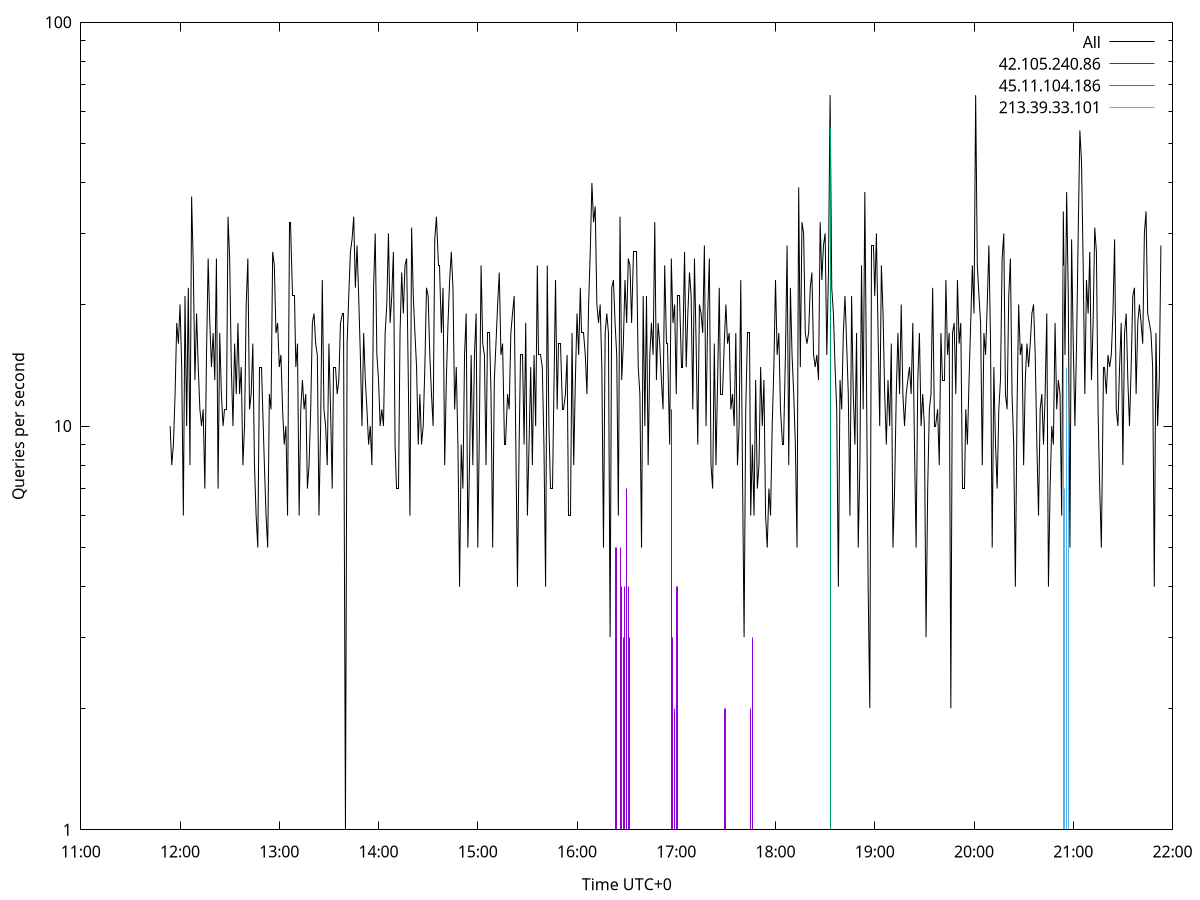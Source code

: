 set terminal pngcairo size 1024,768
set output 'Sun Jan  7 17:11:54 2024.png'
set ylabel 'Queries per second'
set xlabel 'Time UTC+0'
set xdata time
set timefmt "%s"
set log y
plot \
'-' using 1:2 linecolor 0 linetype 2 with lines title 'All', \
'-' using 1:2 linecolor 1 linetype 3 with impulses title "42.105.240.86", \
'-' using 1:2 linecolor 2 linetype 3 with impulses title "45.11.104.186", \
'-' using 1:2 linecolor 3 linetype 3 with impulses title "213.39.33.101"
1704622314 10
1704622315 8
1704622316 9
1704622317 12
1704622318 18
1704622319 16
1704622320 20
1704622321 14
1704622322 6
1704622323 21
1704622324 10
1704622325 22
1704622326 8
1704622327 37
1704622328 25
1704622329 13
1704622330 19
1704622331 14
1704622332 11
1704622333 10
1704622334 11
1704622335 7
1704622336 15
1704622337 26
1704622338 18
1704622339 14
1704622340 17
1704622341 13
1704622342 26
1704622343 7
1704622344 17
1704622345 12
1704622346 10
1704622347 11
1704622348 11
1704622349 33
1704622350 26
1704622351 14
1704622352 10
1704622353 16
1704622354 12
1704622355 18
1704622356 12
1704622357 14
1704622358 8
1704622359 10
1704622360 20
1704622361 26
1704622362 11
1704622363 12
1704622364 16
1704622365 8
1704622366 6
1704622367 5
1704622368 14
1704622369 14
1704622371 8
1704622372 6
1704622373 5
1704622374 12
1704622375 11
1704622376 27
1704622377 25
1704622378 17
1704622379 18
1704622380 14
1704622381 15
1704622382 11
1704622383 9
1704622384 10
1704622385 6
1704622386 32
1704622387 32
1704622388 21
1704622389 21
1704622390 14
1704622391 16
1704622392 6
1704622393 11
1704622394 13
1704622395 11
1704622396 12
1704622397 7
1704622398 8
1704622399 11
1704622400 18
1704622401 19
1704622402 16
1704622403 15
1704622404 6
1704622405 10
1704622406 23
1704622407 11
1704622408 10
1704622409 8
1704622410 16
1704622411 11
1704622412 7
1704622413 14
1704622414 14
1704622415 12
1704622416 13
1704622417 18
1704622418 19
1704622419 19
1704622420 1
1704622421 16
1704622422 21
1704622423 27
1704622424 29
1704622425 33
1704622426 22
1704622427 28
1704622428 21
1704622429 15
1704622430 10
1704622431 17
1704622432 13
1704622433 11
1704622434 9
1704622435 10
1704622436 8
1704622437 22
1704622438 30
1704622439 15
1704622440 13
1704622441 10
1704622442 11
1704622443 10
1704622444 17
1704622445 20
1704622446 30
1704622447 18
1704622448 21
1704622449 27
1704622450 9
1704622451 7
1704622452 7
1704622453 17
1704622454 24
1704622455 19
1704622456 25
1704622457 26
1704622458 13
1704622459 6
1704622460 31
1704622461 21
1704622462 17
1704622463 14
1704622464 9
1704622465 12
1704622466 9
1704622467 10
1704622468 14
1704622469 22
1704622470 21
1704622471 15
1704622472 12
1704622473 10
1704622474 29
1704622475 33
1704622476 25
1704622477 25
1704622478 17
1704622479 22
1704622480 8
1704622481 13
1704622482 18
1704622483 23
1704622484 27
1704622485 22
1704622486 11
1704622487 14
1704622488 9
1704622489 4
1704622490 9
1704622491 7
1704622492 15
1704622493 19
1704622494 5
1704622495 8
1704622496 15
1704622497 8
1704622498 15
1704622499 19
1704622500 5
1704622501 10
1704622502 25
1704622503 16
1704622504 15
1704622505 8
1704622506 17
1704622507 17
1704622508 12
1704622509 5
1704622510 13
1704622511 16
1704622512 20
1704622513 24
1704622514 15
1704622515 16
1704622516 9
1704622517 9
1704622518 12
1704622519 11
1704622520 17
1704622521 19
1704622522 21
1704622523 9
1704622524 4
1704622525 9
1704622526 15
1704622527 15
1704622528 9
1704622529 18
1704622530 6
1704622531 9
1704622532 14
1704622533 8
1704622534 15
1704622535 10
1704622536 25
1704622537 15
1704622538 15
1704622539 14
1704622540 9
1704622541 4
1704622542 25
1704622543 10
1704622544 7
1704622545 7
1704622546 12
1704622547 23
1704622548 11
1704622549 16
1704622550 16
1704622551 11
1704622552 11
1704622553 12
1704622554 15
1704622555 6
1704622556 6
1704622557 17
1704622558 8
1704622559 13
1704622560 19
1704622561 15
1704622562 22
1704622563 17
1704622564 17
1704622565 15
1704622566 12
1704622567 20
1704622568 27
1704622569 40
1704622570 32
1704622571 35
1704622572 20
1704622573 18
1704622574 20
1704622575 14
1704622576 5
1704622577 17
1704622578 19
1704622579 17
1704622580 3
1704622581 22
1704622582 23
1704622583 18
1704622584 15
1704622585 6
1704622586 33
1704622587 13
1704622588 16
1704622589 23
1704622590 18
1704622591 26
1704622592 25
1704622593 18
1704622594 27
1704622595 27
1704622596 27
1704622597 14
1704622598 12
1704622599 5
1704622600 21
1704622601 10
1704622602 21
1704622603 8
1704622604 15
1704622605 18
1704622606 15
1704622607 32
1704622608 13
1704622609 18
1704622610 16
1704622611 13
1704622612 11
1704622613 25
1704622614 16
1704622615 16
1704622616 9
1704622617 26
1704622618 18
1704622619 20
1704622620 12
1704622621 21
1704622622 21
1704622623 14
1704622624 14
1704622625 27
1704622626 14
1704622627 19
1704622628 24
1704622629 21
1704622630 11
1704622631 26
1704622632 16
1704622633 9
1704622634 20
1704622635 19
1704622636 17
1704622637 28
1704622638 10
1704622639 19
1704622640 26
1704622641 8
1704622642 7
1704622643 16
1704622644 8
1704622645 13
1704622646 22
1704622647 12
1704622648 12
1704622649 16
1704622650 20
1704622651 16
1704622652 17
1704622653 11
1704622654 12
1704622655 10
1704622656 17
1704622657 8
1704622658 10
1704622659 23
1704622660 8
1704622661 3
1704622662 11
1704622663 17
1704622664 17
1704622665 6
1704622666 9
1704622667 6
1704622668 13
1704622669 7
1704622670 8
1704622671 14
1704622672 10
1704622673 13
1704622674 6
1704622675 5
1704622676 7
1704622677 6
1704622678 10
1704622679 14
1704622680 23
1704622681 15
1704622682 17
1704622683 11
1704622684 9
1704622685 9
1704622686 15
1704622687 28
1704622688 8
1704622689 22
1704622690 15
1704622691 12
1704622692 9
1704622693 5
1704622694 39
1704622695 14
1704622696 32
1704622697 30
1704622698 17
1704622699 16
1704622700 17
1704622701 22
1704622702 24
1704622703 15
1704622704 14
1704622705 15
1704622706 13
1704622707 32
1704622708 23
1704622709 28
1704622710 30
1704622711 15
1704622712 24
1704622713 66
1704622714 22
1704622715 19
1704622716 14
1704622717 11
1704622718 4
1704622719 13
1704622720 11
1704622721 17
1704622722 21
1704622723 16
1704622724 12
1704622725 6
1704622726 21
1704622727 12
1704622728 9
1704622729 17
1704622730 5
1704622731 8
1704622732 25
1704622733 11
1704622734 38
1704622735 13
1704622736 4
1704622737 2
1704622738 28
1704622739 28
1704622740 21
1704622741 30
1704622742 17
1704622743 10
1704622744 25
1704622745 19
1704622746 12
1704622747 9
1704622748 13
1704622749 10
1704622750 16
1704622751 5
1704622752 7
1704622753 12
1704622754 17
1704622755 12
1704622756 20
1704622757 12
1704622758 10
1704622759 12
1704622760 13
1704622761 14
1704622762 12
1704622763 18
1704622764 9
1704622765 5
1704622766 13
1704622767 17
1704622768 10
1704622769 12
1704622770 10
1704622771 3
1704622772 7
1704622773 11
1704622774 12
1704622775 22
1704622776 10
1704622777 10
1704622778 11
1704622779 8
1704622780 17
1704622781 13
1704622782 13
1704622783 23
1704622784 15
1704622785 17
1704622786 2
1704622787 17
1704622788 18
1704622789 12
1704622790 23
1704622791 16
1704622792 18
1704622793 7
1704622794 7
1704622795 11
1704622796 9
1704622797 13
1704622798 18
1704622799 25
1704622800 19
1704622801 66
1704622802 25
1704622803 21
1704622804 18
1704622805 8
1704622806 17
1704622807 15
1704622808 20
1704622809 28
1704622810 16
1704622811 5
1704622812 14
1704622813 9
1704622814 7
1704622815 11
1704622816 13
1704622817 26
1704622818 30
1704622819 12
1704622820 11
1704622821 21
1704622822 26
1704622823 12
1704622824 9
1704622825 4
1704622826 11
1704622827 20
1704622828 15
1704622829 16
1704622830 8
1704622831 13
1704622832 16
1704622833 14
1704622834 16
1704622835 19
1704622836 20
1704622837 15
1704622838 9
1704622839 6
1704622840 11
1704622841 12
1704622842 9
1704622843 12
1704622844 19
1704622845 4
1704622846 7
1704622847 10
1704622848 9
1704622849 18
1704622850 11
1704622851 13
1704622852 12
1704622853 6
1704622854 34
1704622855 15
1704622856 38
1704622857 21
1704622858 5
1704622859 29
1704622860 16
1704622861 10
1704622862 16
1704622863 30
1704622864 54
1704622865 45
1704622866 25
1704622867 12
1704622868 23
1704622869 19
1704622870 27
1704622871 13
1704622872 18
1704622873 31
1704622874 27
1704622875 11
1704622876 7
1704622877 5
1704622878 14
1704622879 14
1704622880 12
1704622881 15
1704622882 14
1704622883 15
1704622884 19
1704622885 29
1704622886 11
1704622887 10
1704622888 14
1704622889 18
1704622890 8
1704622891 17
1704622892 19
1704622893 13
1704622894 10
1704622895 14
1704622896 21
1704622897 22
1704622898 12
1704622899 18
1704622900 20
1704622901 18
1704622902 16
1704622903 30
1704622904 34
1704622905 19
1704622906 18
1704622907 17
1704622908 14
1704622909 4
1704622910 17
1704622911 10
1704622912 13
1704622913 28

e
1704622579 1
1704622583 5
1704622584 5
1704622586 5
1704622587 4
1704622588 3
1704622589 4
1704622590 7
1704622591 4
1704622592 3
1704622599 1
1704622617 11
1704622618 3
1704622619 2
1704622620 4
1704622621 4
1704622622 1
1704622648 1
1704622649 2
1704622650 2
1704622665 2
1704622666 3

e
1704622713 55

e
1704622854 25
1704622855 7
1704622856 14
1704622857 10

e
